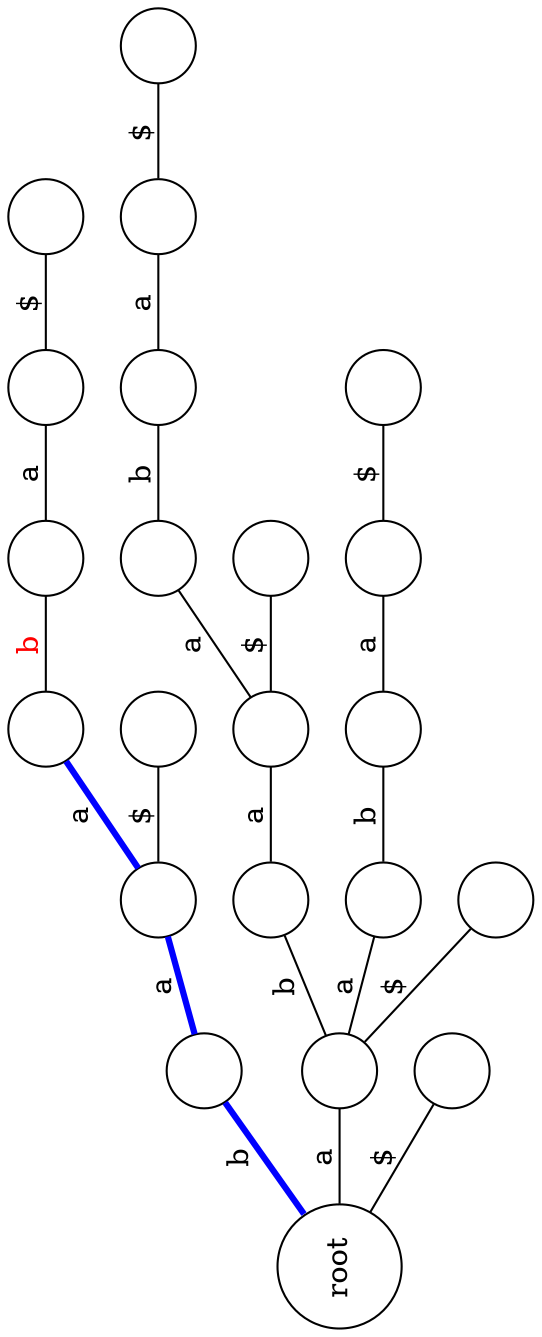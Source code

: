  graph trie_6 {
 rankdir=LR;
 orientation=landscape;
 size = 10;

1   [shape=circle, label="root"];
2   [shape=circle, label=""];
3   [shape=circle, label=""];
4   [shape=circle, label=""];
5   [shape=circle, label=""];
6   [shape=circle, label=""];
7   [shape=circle, label=""];
8   [shape=circle, label=""];
9   [shape=circle, label=""];
10  [shape=circle, label=""];
11  [shape=circle, label=""];
12  [shape=circle, label=""];
13  [shape=circle, label=""];
14  [shape=circle, label=""];
15  [shape=circle, label=""];
16  [shape=circle, label=""];
17  [shape=circle, label=""];
18  [shape=circle, label=""];
19  [shape=circle, label=""];
20  [shape=circle, label=""];
21  [shape=circle, label=""];
22  [shape=circle, label=""];

 1 -- 2 [label="b", color="blue", penwidth="3.0"];
 2 -- 3 [label="a", color="blue", penwidth="3.0"];
 3 -- 4 [label="a", color="blue", penwidth="3.0"];
 4 -- 5 [label="b", fontcolor="red"];
 5 -- 6 [label="a"];
 6 -- 7 [label="$"];

 1 -- 8 [label="a"];
 8 -- 9 [label="b"];
 9 -- 10 [label="a"];
 10 -- 11 [label="a"];
 11 -- 12 [label="b"];
 12 -- 13 [label="a"];
 13 -- 14 [label="$"];

 8 -- 15 [label="a"];
 15 -- 16  [label="b"];
 16 -- 17 [label="a"];
 17 -- 18 [label="$"];

 8 -- 22 [label="$"];
 10 -- 21 [label="$"];
 1 -- 19 [label="$"];
 3 -- 20 [label="$"];

 }
